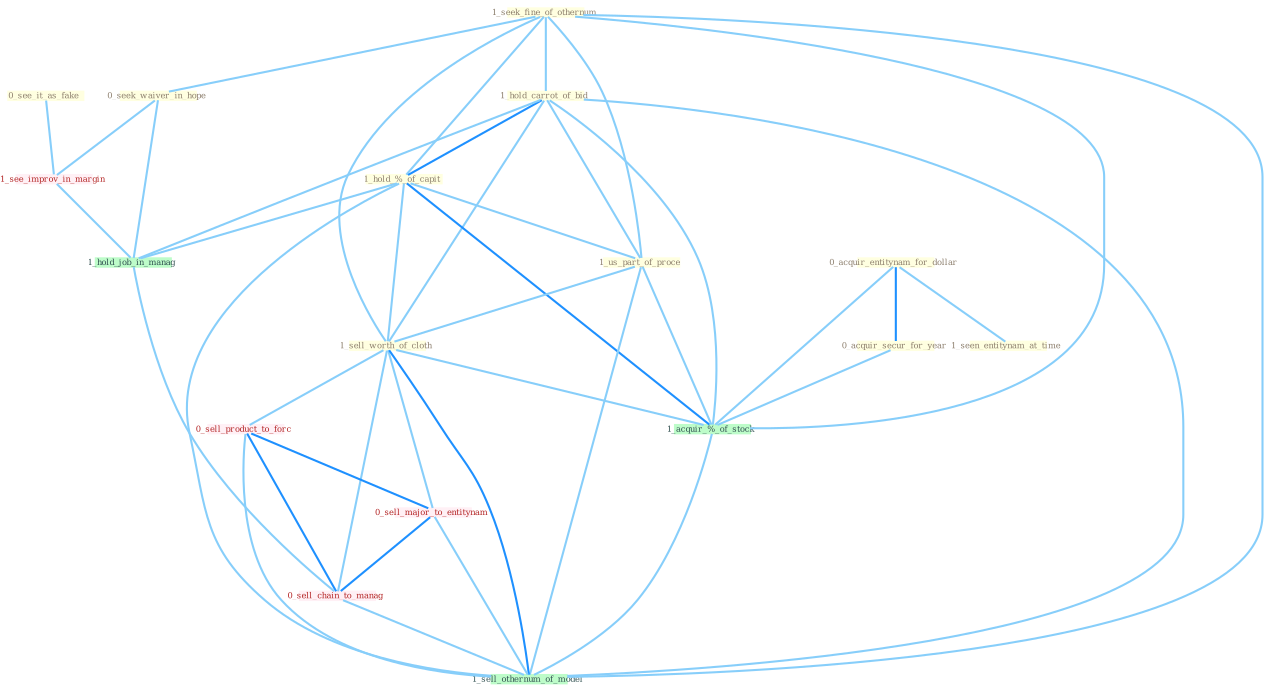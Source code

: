 Graph G{ 
    node
    [shape=polygon,style=filled,width=.5,height=.06,color="#BDFCC9",fixedsize=true,fontsize=4,
    fontcolor="#2f4f4f"];
    {node
    [color="#ffffe0", fontcolor="#8b7d6b"] "0_see_it_as_fake " "1_seek_fine_of_othernum " "1_hold_carrot_of_bid " "1_hold_%_of_capit " "1_us_part_of_proce " "0_acquir_entitynam_for_dollar " "0_acquir_secur_for_year " "0_seek_waiver_in_hope " "1_seen_entitynam_at_time " "1_sell_worth_of_cloth "}
{node [color="#fff0f5", fontcolor="#b22222"] "1_see_improv_in_margin " "0_sell_product_to_forc " "0_sell_major_to_entitynam " "0_sell_chain_to_manag "}
edge [color="#B0E2FF"];

	"0_see_it_as_fake " -- "1_see_improv_in_margin " [w="1", color="#87cefa" ];
	"1_seek_fine_of_othernum " -- "1_hold_carrot_of_bid " [w="1", color="#87cefa" ];
	"1_seek_fine_of_othernum " -- "1_hold_%_of_capit " [w="1", color="#87cefa" ];
	"1_seek_fine_of_othernum " -- "1_us_part_of_proce " [w="1", color="#87cefa" ];
	"1_seek_fine_of_othernum " -- "0_seek_waiver_in_hope " [w="1", color="#87cefa" ];
	"1_seek_fine_of_othernum " -- "1_sell_worth_of_cloth " [w="1", color="#87cefa" ];
	"1_seek_fine_of_othernum " -- "1_acquir_%_of_stock " [w="1", color="#87cefa" ];
	"1_seek_fine_of_othernum " -- "1_sell_othernum_of_model " [w="1", color="#87cefa" ];
	"1_hold_carrot_of_bid " -- "1_hold_%_of_capit " [w="2", color="#1e90ff" , len=0.8];
	"1_hold_carrot_of_bid " -- "1_us_part_of_proce " [w="1", color="#87cefa" ];
	"1_hold_carrot_of_bid " -- "1_sell_worth_of_cloth " [w="1", color="#87cefa" ];
	"1_hold_carrot_of_bid " -- "1_acquir_%_of_stock " [w="1", color="#87cefa" ];
	"1_hold_carrot_of_bid " -- "1_hold_job_in_manag " [w="1", color="#87cefa" ];
	"1_hold_carrot_of_bid " -- "1_sell_othernum_of_model " [w="1", color="#87cefa" ];
	"1_hold_%_of_capit " -- "1_us_part_of_proce " [w="1", color="#87cefa" ];
	"1_hold_%_of_capit " -- "1_sell_worth_of_cloth " [w="1", color="#87cefa" ];
	"1_hold_%_of_capit " -- "1_acquir_%_of_stock " [w="2", color="#1e90ff" , len=0.8];
	"1_hold_%_of_capit " -- "1_hold_job_in_manag " [w="1", color="#87cefa" ];
	"1_hold_%_of_capit " -- "1_sell_othernum_of_model " [w="1", color="#87cefa" ];
	"1_us_part_of_proce " -- "1_sell_worth_of_cloth " [w="1", color="#87cefa" ];
	"1_us_part_of_proce " -- "1_acquir_%_of_stock " [w="1", color="#87cefa" ];
	"1_us_part_of_proce " -- "1_sell_othernum_of_model " [w="1", color="#87cefa" ];
	"0_acquir_entitynam_for_dollar " -- "0_acquir_secur_for_year " [w="2", color="#1e90ff" , len=0.8];
	"0_acquir_entitynam_for_dollar " -- "1_seen_entitynam_at_time " [w="1", color="#87cefa" ];
	"0_acquir_entitynam_for_dollar " -- "1_acquir_%_of_stock " [w="1", color="#87cefa" ];
	"0_acquir_secur_for_year " -- "1_acquir_%_of_stock " [w="1", color="#87cefa" ];
	"0_seek_waiver_in_hope " -- "1_see_improv_in_margin " [w="1", color="#87cefa" ];
	"0_seek_waiver_in_hope " -- "1_hold_job_in_manag " [w="1", color="#87cefa" ];
	"1_sell_worth_of_cloth " -- "1_acquir_%_of_stock " [w="1", color="#87cefa" ];
	"1_sell_worth_of_cloth " -- "0_sell_product_to_forc " [w="1", color="#87cefa" ];
	"1_sell_worth_of_cloth " -- "0_sell_major_to_entitynam " [w="1", color="#87cefa" ];
	"1_sell_worth_of_cloth " -- "0_sell_chain_to_manag " [w="1", color="#87cefa" ];
	"1_sell_worth_of_cloth " -- "1_sell_othernum_of_model " [w="2", color="#1e90ff" , len=0.8];
	"1_see_improv_in_margin " -- "1_hold_job_in_manag " [w="1", color="#87cefa" ];
	"1_acquir_%_of_stock " -- "1_sell_othernum_of_model " [w="1", color="#87cefa" ];
	"1_hold_job_in_manag " -- "0_sell_chain_to_manag " [w="1", color="#87cefa" ];
	"0_sell_product_to_forc " -- "0_sell_major_to_entitynam " [w="2", color="#1e90ff" , len=0.8];
	"0_sell_product_to_forc " -- "0_sell_chain_to_manag " [w="2", color="#1e90ff" , len=0.8];
	"0_sell_product_to_forc " -- "1_sell_othernum_of_model " [w="1", color="#87cefa" ];
	"0_sell_major_to_entitynam " -- "0_sell_chain_to_manag " [w="2", color="#1e90ff" , len=0.8];
	"0_sell_major_to_entitynam " -- "1_sell_othernum_of_model " [w="1", color="#87cefa" ];
	"0_sell_chain_to_manag " -- "1_sell_othernum_of_model " [w="1", color="#87cefa" ];
}